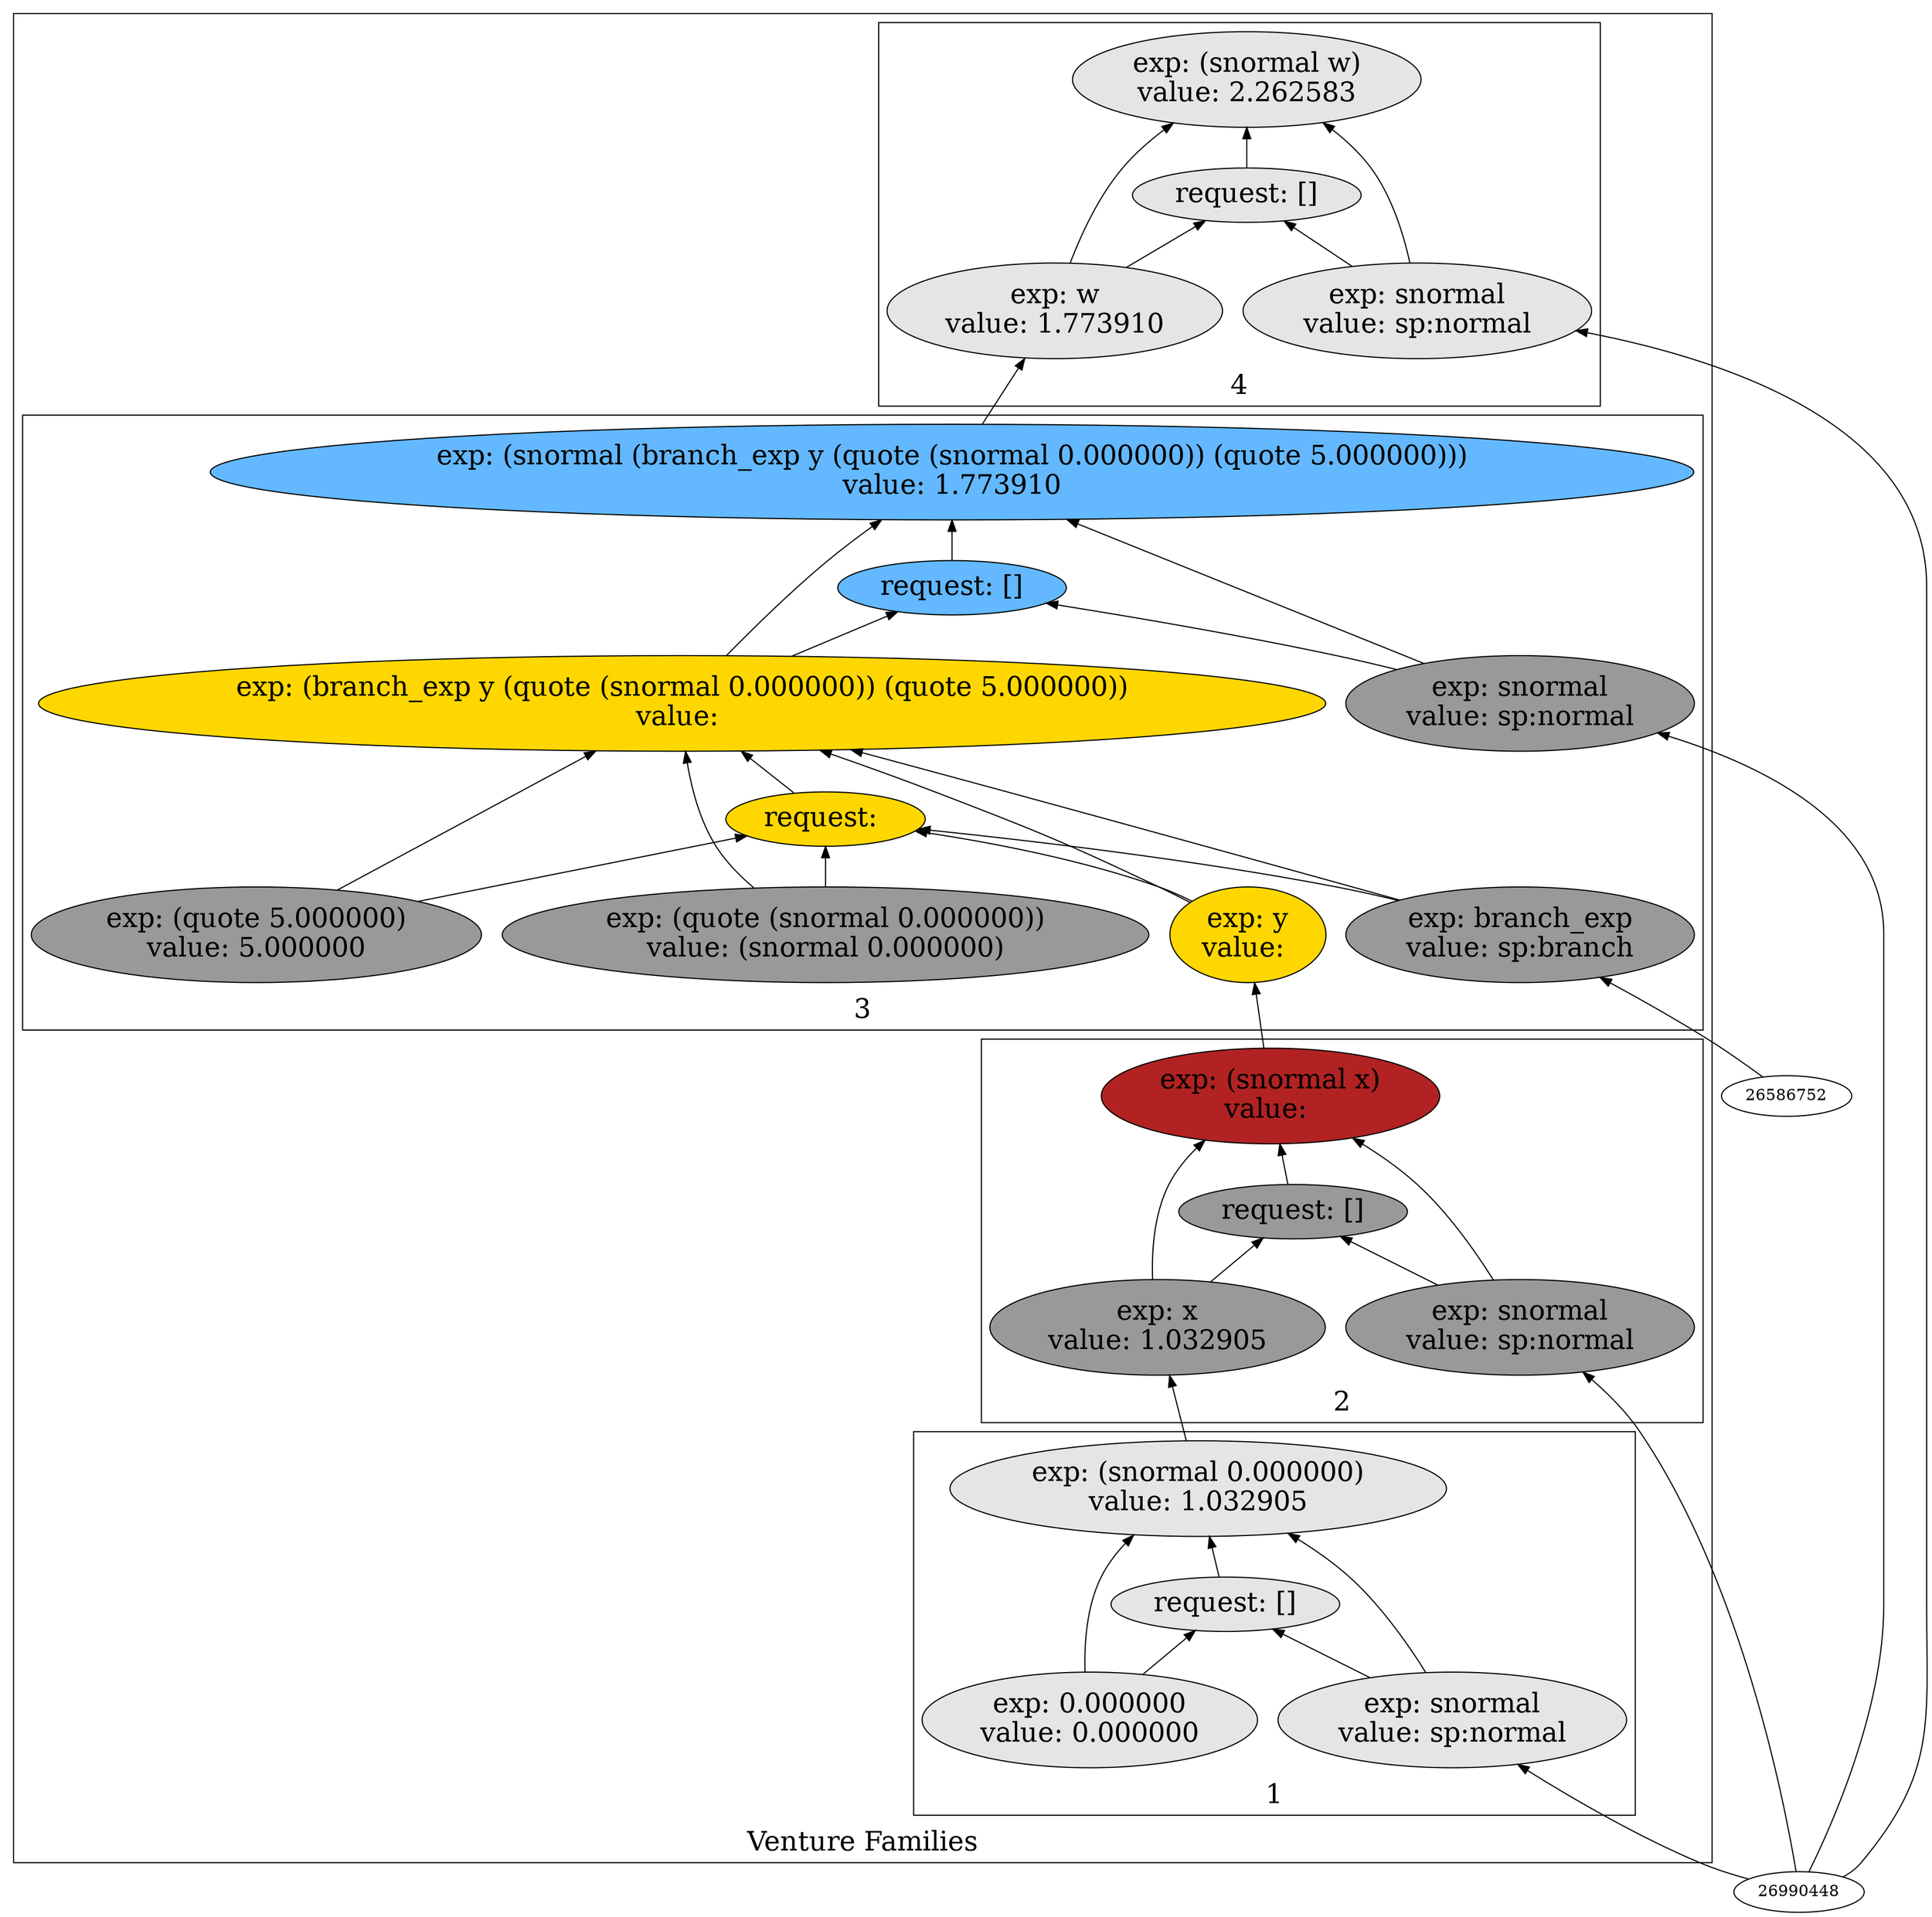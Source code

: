 digraph {
rankdir=BT
fontsize=24
subgraph cluster1 {
label="Venture Families"
subgraph cluster2 {
label="1"
"21616208"["fillcolor"="grey90" "fontsize"="24" "label"="exp: (snormal 0.000000)\nvalue: 1.032905" "shape"="ellipse" "style"="filled" ]
"20391696"["fillcolor"="grey90" "fontsize"="24" "label"="request: []" "shape"="ellipse" "style"="filled" ]
"19076864"["fillcolor"="grey90" "fontsize"="24" "label"="exp: snormal\nvalue: sp:normal" "shape"="ellipse" "style"="filled" ]
"28719440"["fillcolor"="grey90" "fontsize"="24" "label"="exp: 0.000000\nvalue: 0.000000" "shape"="ellipse" "style"="filled" ]
}

subgraph cluster3 {
label="2"
"23610064"["fillcolor"="firebrick" "fontsize"="24" "label"="exp: (snormal x)\nvalue: " "shape"="ellipse" "style"="filled" ]
"24940288"["fillcolor"="grey60" "fontsize"="24" "label"="request: []" "shape"="ellipse" "style"="filled" ]
"25014224"["fillcolor"="grey60" "fontsize"="24" "label"="exp: snormal\nvalue: sp:normal" "shape"="ellipse" "style"="filled" ]
"24988336"["fillcolor"="grey60" "fontsize"="24" "label"="exp: x\nvalue: 1.032905" "shape"="ellipse" "style"="filled" ]
}

subgraph cluster4 {
label="3"
"23304768"["fillcolor"="steelblue1" "fontsize"="24" "label"="exp: (snormal (branch_exp y (quote (snormal 0.000000)) (quote 5.000000)))\nvalue: 1.773910" "shape"="ellipse" "style"="filled" ]
"24625888"["fillcolor"="steelblue1" "fontsize"="24" "label"="request: []" "shape"="ellipse" "style"="filled" ]
"23710592"["fillcolor"="grey60" "fontsize"="24" "label"="exp: snormal\nvalue: sp:normal" "shape"="ellipse" "style"="filled" ]
"24939776"["fillcolor"="gold" "fontsize"="24" "label"="exp: (branch_exp y (quote (snormal 0.000000)) (quote 5.000000))\nvalue: " "shape"="ellipse" "style"="filled" ]
"22582864"["fillcolor"="gold" "fontsize"="24" "label"="request: " "shape"="ellipse" "style"="filled" ]
"21801008"["fillcolor"="grey60" "fontsize"="24" "label"="exp: branch_exp\nvalue: sp:branch" "shape"="ellipse" "style"="filled" ]
"21571136"["fillcolor"="gold" "fontsize"="24" "label"="exp: y\nvalue: " "shape"="ellipse" "style"="filled" ]
"22579328"["fillcolor"="grey60" "fontsize"="24" "label"="exp: (quote (snormal 0.000000))\nvalue: (snormal 0.000000)" "shape"="ellipse" "style"="filled" ]
"22672608"["fillcolor"="grey60" "fontsize"="24" "label"="exp: (quote 5.000000)\nvalue: 5.000000" "shape"="ellipse" "style"="filled" ]
}

subgraph cluster5 {
label="4"
"26590768"["fillcolor"="grey90" "fontsize"="24" "label"="exp: (snormal w)\nvalue: 2.262583" "shape"="ellipse" "style"="filled" ]
"21600256"["fillcolor"="grey90" "fontsize"="24" "label"="request: []" "shape"="ellipse" "style"="filled" ]
"24603856"["fillcolor"="grey90" "fontsize"="24" "label"="exp: snormal\nvalue: sp:normal" "shape"="ellipse" "style"="filled" ]
"21586576"["fillcolor"="grey90" "fontsize"="24" "label"="exp: w\nvalue: 1.773910" "shape"="ellipse" "style"="filled" ]
}

}

"19076864" -> "21616208"["arrowhead"="normal" "color"="black" "constraint"="true" "style"="solid" ]
"19076864" -> "20391696"["arrowhead"="normal" "color"="black" "constraint"="true" "style"="solid" ]
"26990448" -> "19076864"["arrowhead"="normal" "color"="black" "constraint"="true" "style"="solid" ]
"28719440" -> "21616208"["arrowhead"="normal" "color"="black" "constraint"="true" "style"="solid" ]
"28719440" -> "20391696"["arrowhead"="normal" "color"="black" "constraint"="true" "style"="solid" ]
"20391696" -> "21616208"["arrowhead"="normal" "color"="black" "constraint"="true" "style"="solid" ]
"23710592" -> "23304768"["arrowhead"="normal" "color"="black" "constraint"="true" "style"="solid" ]
"23710592" -> "24625888"["arrowhead"="normal" "color"="black" "constraint"="true" "style"="solid" ]
"26990448" -> "23710592"["arrowhead"="normal" "color"="black" "constraint"="true" "style"="solid" ]
"24939776" -> "23304768"["arrowhead"="normal" "color"="black" "constraint"="true" "style"="solid" ]
"24939776" -> "24625888"["arrowhead"="normal" "color"="black" "constraint"="true" "style"="solid" ]
"21801008" -> "24939776"["arrowhead"="normal" "color"="black" "constraint"="true" "style"="solid" ]
"21801008" -> "22582864"["arrowhead"="normal" "color"="black" "constraint"="true" "style"="solid" ]
"26586752" -> "21801008"["arrowhead"="normal" "color"="black" "constraint"="true" "style"="solid" ]
"21571136" -> "24939776"["arrowhead"="normal" "color"="black" "constraint"="true" "style"="solid" ]
"21571136" -> "22582864"["arrowhead"="normal" "color"="black" "constraint"="true" "style"="solid" ]
"23610064" -> "21571136"["arrowhead"="normal" "color"="black" "constraint"="true" "style"="solid" ]
"22579328" -> "24939776"["arrowhead"="normal" "color"="black" "constraint"="true" "style"="solid" ]
"22579328" -> "22582864"["arrowhead"="normal" "color"="black" "constraint"="true" "style"="solid" ]
"22672608" -> "24939776"["arrowhead"="normal" "color"="black" "constraint"="true" "style"="solid" ]
"22672608" -> "22582864"["arrowhead"="normal" "color"="black" "constraint"="true" "style"="solid" ]
"22582864" -> "24939776"["arrowhead"="normal" "color"="black" "constraint"="true" "style"="solid" ]
"24625888" -> "23304768"["arrowhead"="normal" "color"="black" "constraint"="true" "style"="solid" ]
"25014224" -> "23610064"["arrowhead"="normal" "color"="black" "constraint"="true" "style"="solid" ]
"25014224" -> "24940288"["arrowhead"="normal" "color"="black" "constraint"="true" "style"="solid" ]
"26990448" -> "25014224"["arrowhead"="normal" "color"="black" "constraint"="true" "style"="solid" ]
"24988336" -> "23610064"["arrowhead"="normal" "color"="black" "constraint"="true" "style"="solid" ]
"24988336" -> "24940288"["arrowhead"="normal" "color"="black" "constraint"="true" "style"="solid" ]
"21616208" -> "24988336"["arrowhead"="normal" "color"="black" "constraint"="true" "style"="solid" ]
"24940288" -> "23610064"["arrowhead"="normal" "color"="black" "constraint"="true" "style"="solid" ]
"24603856" -> "26590768"["arrowhead"="normal" "color"="black" "constraint"="true" "style"="solid" ]
"24603856" -> "21600256"["arrowhead"="normal" "color"="black" "constraint"="true" "style"="solid" ]
"26990448" -> "24603856"["arrowhead"="normal" "color"="black" "constraint"="true" "style"="solid" ]
"21586576" -> "26590768"["arrowhead"="normal" "color"="black" "constraint"="true" "style"="solid" ]
"21586576" -> "21600256"["arrowhead"="normal" "color"="black" "constraint"="true" "style"="solid" ]
"23304768" -> "21586576"["arrowhead"="normal" "color"="black" "constraint"="true" "style"="solid" ]
"21600256" -> "26590768"["arrowhead"="normal" "color"="black" "constraint"="true" "style"="solid" ]

}